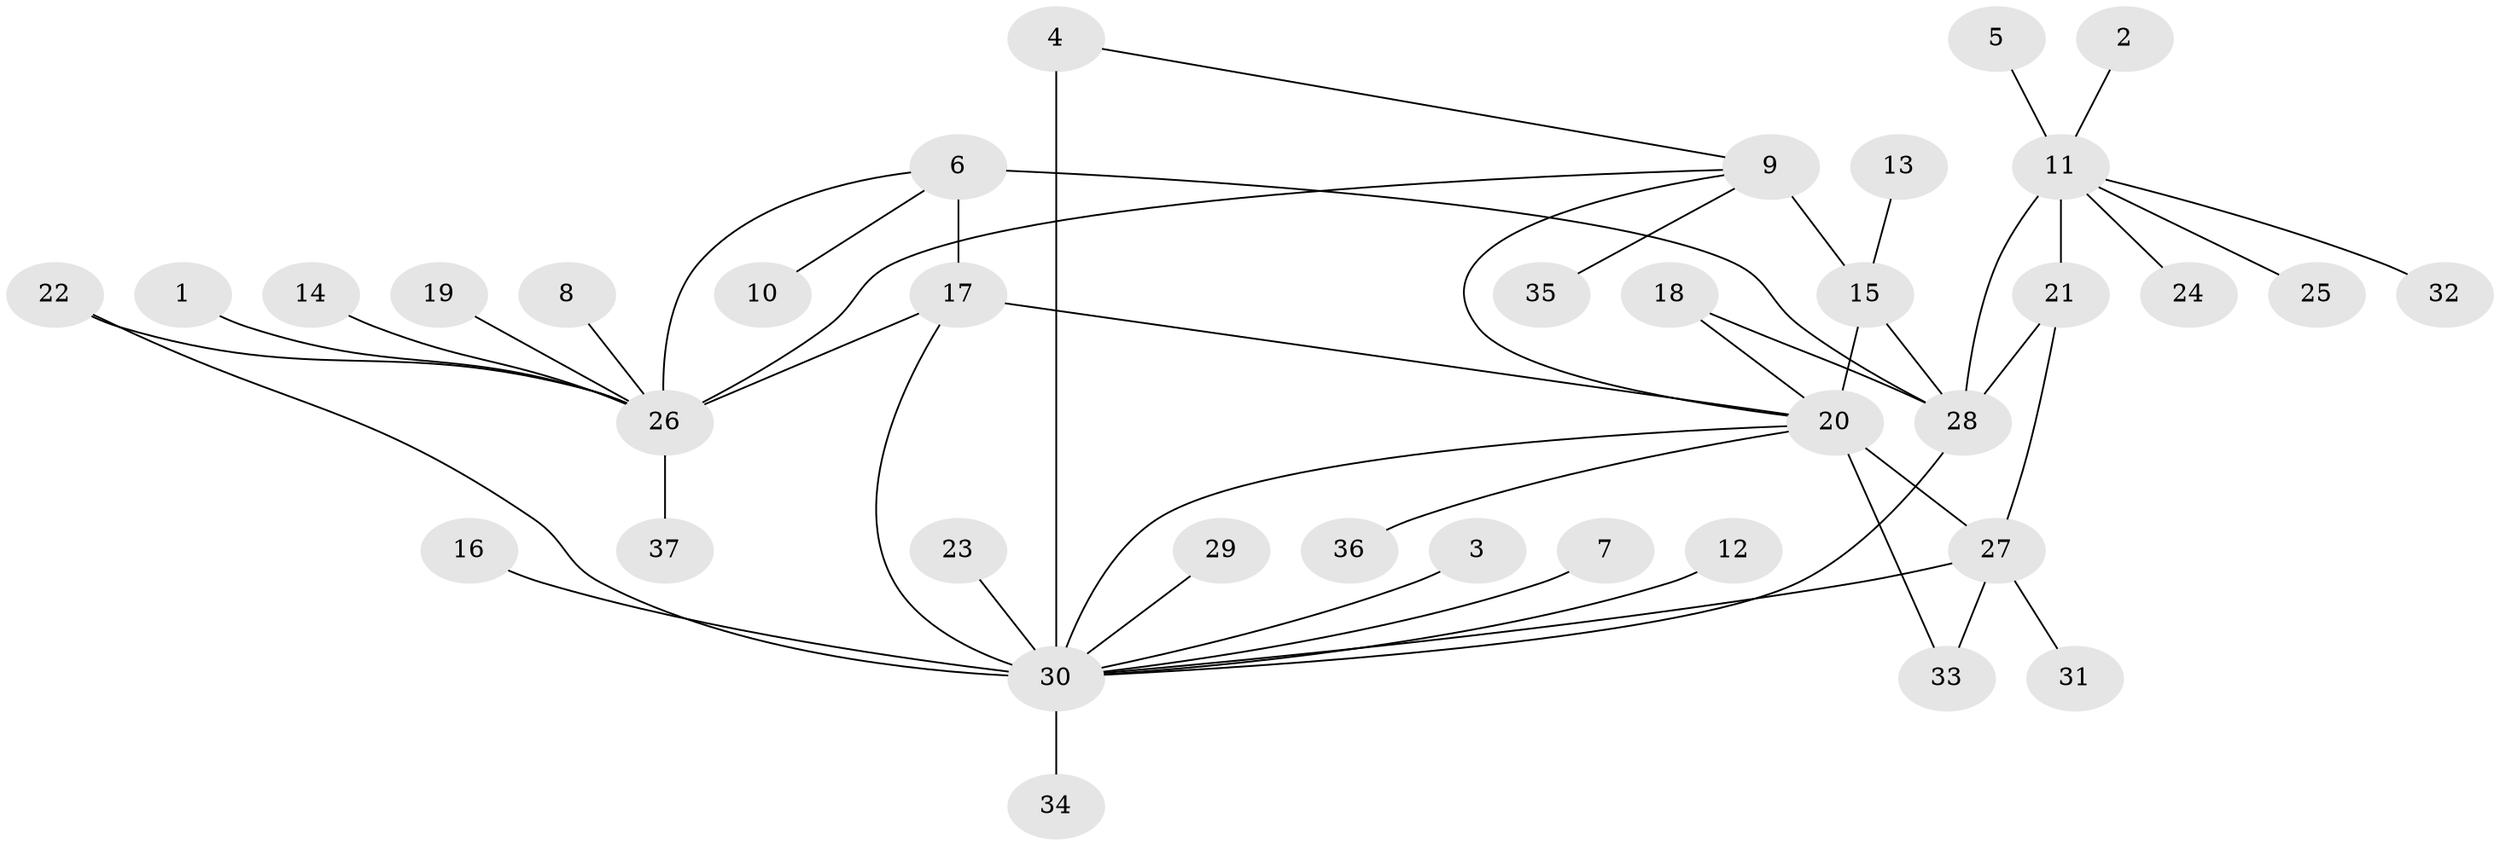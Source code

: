 // original degree distribution, {6: 0.04132231404958678, 5: 0.03305785123966942, 8: 0.049586776859504134, 9: 0.06611570247933884, 7: 0.03305785123966942, 13: 0.008264462809917356, 16: 0.008264462809917356, 11: 0.008264462809917356, 10: 0.008264462809917356, 1: 0.6033057851239669, 2: 0.10743801652892562, 4: 0.024793388429752067, 3: 0.008264462809917356}
// Generated by graph-tools (version 1.1) at 2025/37/03/04/25 23:37:34]
// undirected, 37 vertices, 49 edges
graph export_dot {
  node [color=gray90,style=filled];
  1;
  2;
  3;
  4;
  5;
  6;
  7;
  8;
  9;
  10;
  11;
  12;
  13;
  14;
  15;
  16;
  17;
  18;
  19;
  20;
  21;
  22;
  23;
  24;
  25;
  26;
  27;
  28;
  29;
  30;
  31;
  32;
  33;
  34;
  35;
  36;
  37;
  1 -- 26 [weight=1.0];
  2 -- 11 [weight=1.0];
  3 -- 30 [weight=1.0];
  4 -- 9 [weight=1.0];
  4 -- 30 [weight=5.0];
  5 -- 11 [weight=1.0];
  6 -- 10 [weight=1.0];
  6 -- 17 [weight=6.0];
  6 -- 26 [weight=3.0];
  6 -- 28 [weight=1.0];
  7 -- 30 [weight=1.0];
  8 -- 26 [weight=1.0];
  9 -- 15 [weight=5.0];
  9 -- 20 [weight=1.0];
  9 -- 26 [weight=1.0];
  9 -- 35 [weight=1.0];
  11 -- 21 [weight=4.0];
  11 -- 24 [weight=1.0];
  11 -- 25 [weight=1.0];
  11 -- 28 [weight=4.0];
  11 -- 32 [weight=1.0];
  12 -- 30 [weight=1.0];
  13 -- 15 [weight=1.0];
  14 -- 26 [weight=1.0];
  15 -- 20 [weight=1.0];
  15 -- 28 [weight=2.0];
  16 -- 30 [weight=1.0];
  17 -- 20 [weight=1.0];
  17 -- 26 [weight=2.0];
  17 -- 30 [weight=1.0];
  18 -- 20 [weight=1.0];
  18 -- 28 [weight=1.0];
  19 -- 26 [weight=1.0];
  20 -- 27 [weight=6.0];
  20 -- 30 [weight=1.0];
  20 -- 33 [weight=2.0];
  20 -- 36 [weight=1.0];
  21 -- 27 [weight=1.0];
  21 -- 28 [weight=1.0];
  22 -- 26 [weight=1.0];
  22 -- 30 [weight=1.0];
  23 -- 30 [weight=1.0];
  26 -- 37 [weight=1.0];
  27 -- 30 [weight=1.0];
  27 -- 31 [weight=1.0];
  27 -- 33 [weight=3.0];
  28 -- 30 [weight=1.0];
  29 -- 30 [weight=1.0];
  30 -- 34 [weight=1.0];
}
